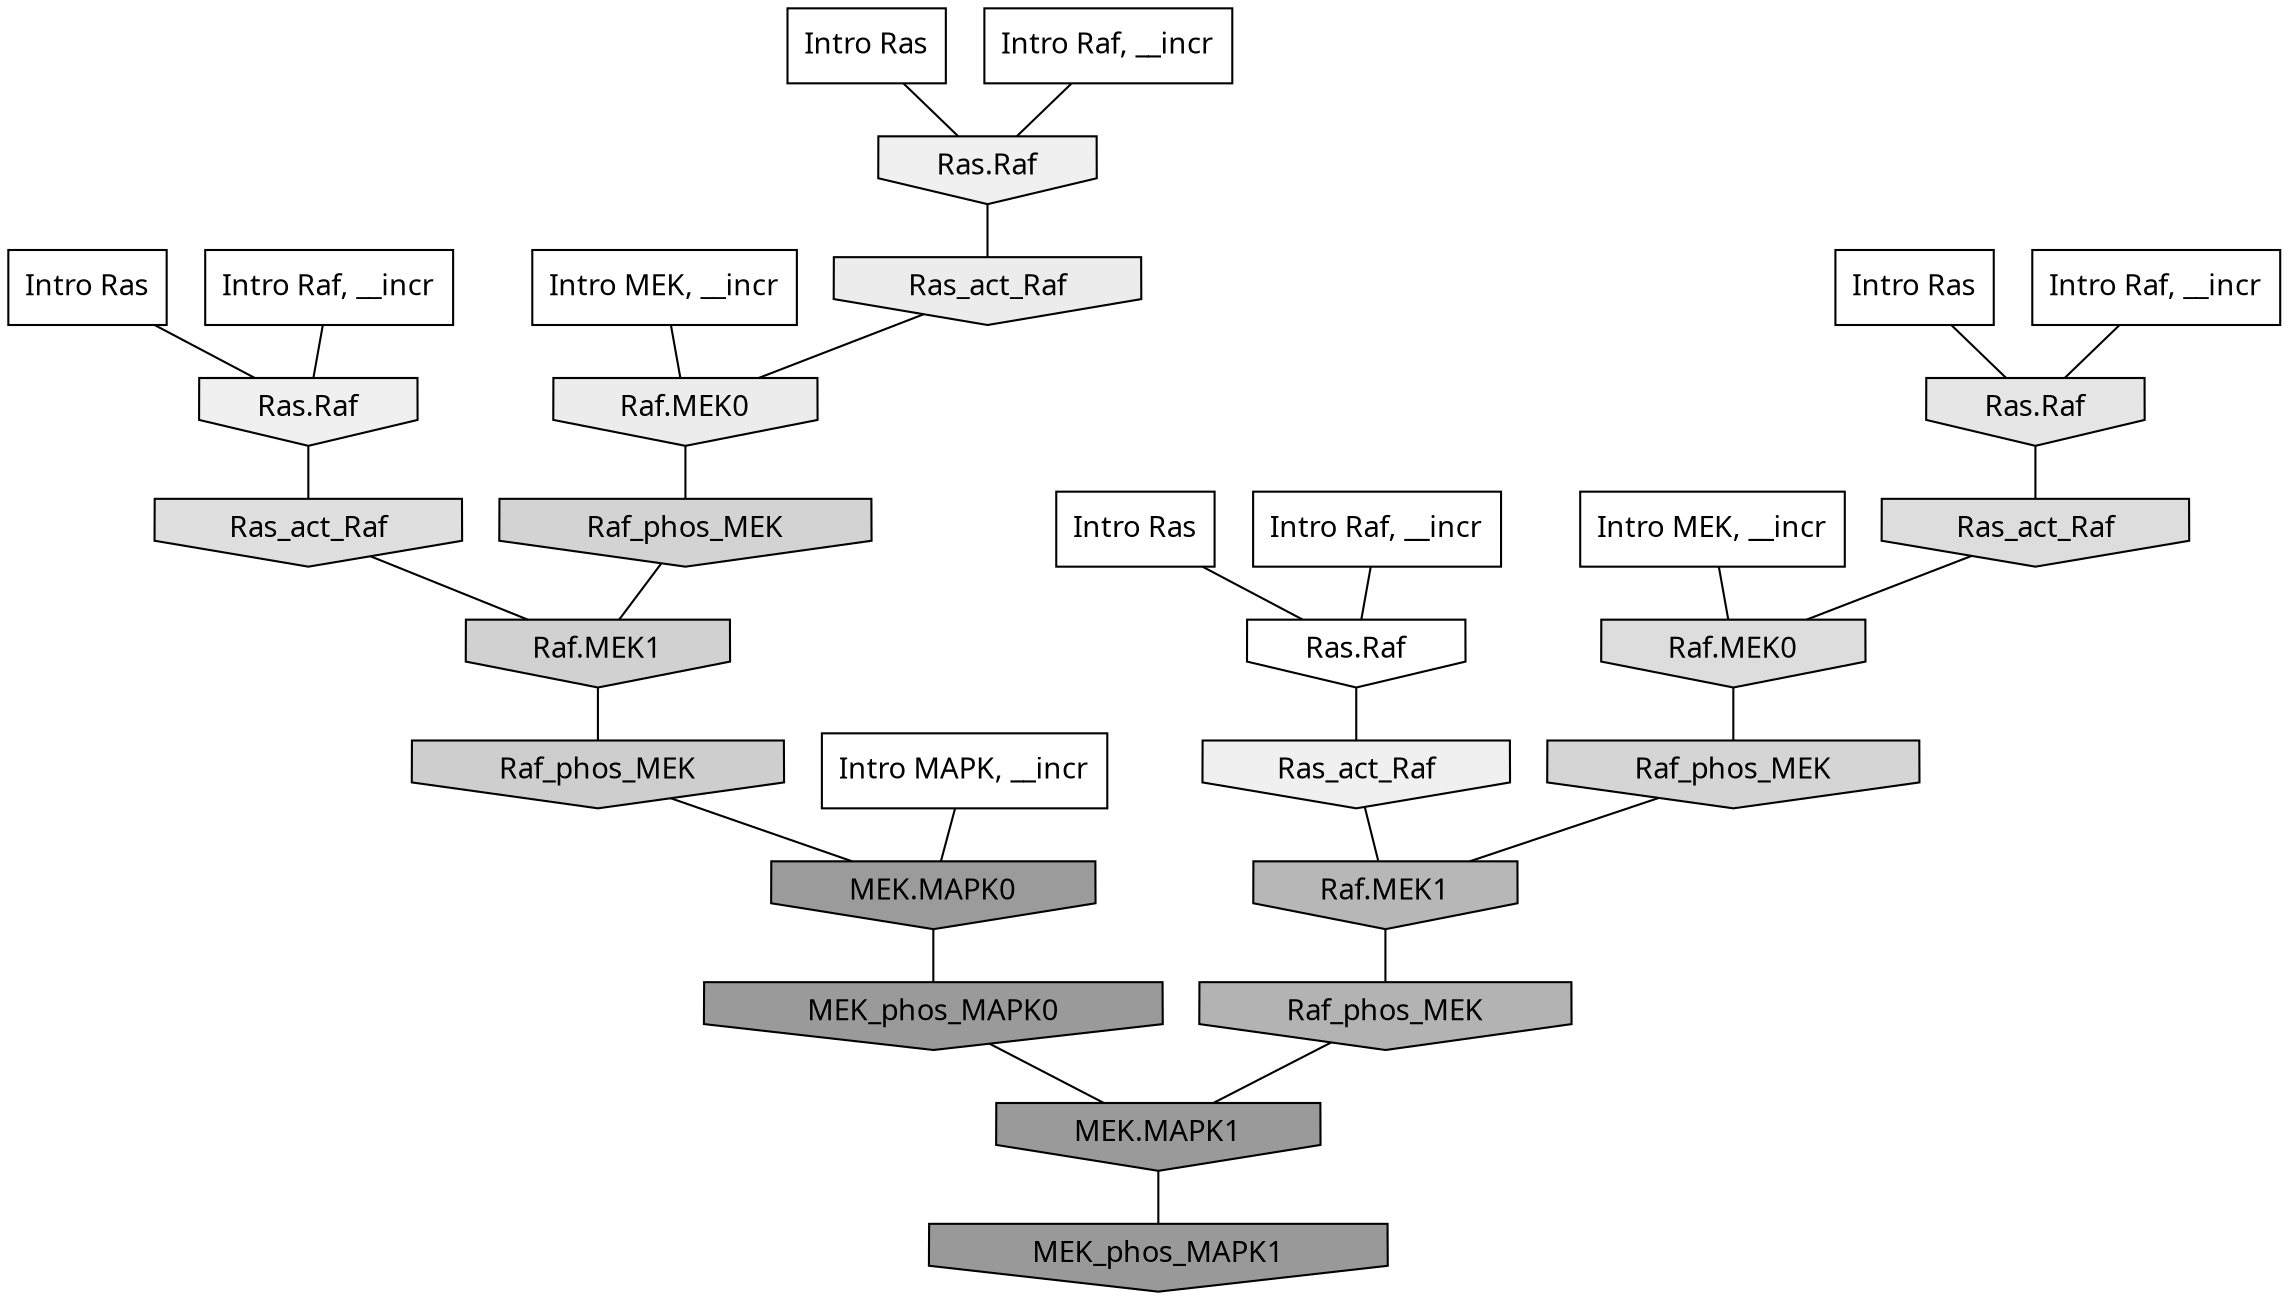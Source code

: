 digraph G{
  rankdir="TB";
  ranksep=0.30;
  node [fontname="CMU Serif"];
  edge [fontname="CMU Serif"];
  
  34 [label="Intro Ras", shape=rectangle, style=filled, fillcolor="0.000 0.000 1.000"]
  
  50 [label="Intro Ras", shape=rectangle, style=filled, fillcolor="0.000 0.000 1.000"]
  
  60 [label="Intro Ras", shape=rectangle, style=filled, fillcolor="0.000 0.000 1.000"]
  
  80 [label="Intro Ras", shape=rectangle, style=filled, fillcolor="0.000 0.000 1.000"]
  
  161 [label="Intro Raf, __incr", shape=rectangle, style=filled, fillcolor="0.000 0.000 1.000"]
  
  477 [label="Intro Raf, __incr", shape=rectangle, style=filled, fillcolor="0.000 0.000 1.000"]
  
  830 [label="Intro Raf, __incr", shape=rectangle, style=filled, fillcolor="0.000 0.000 1.000"]
  
  905 [label="Intro Raf, __incr", shape=rectangle, style=filled, fillcolor="0.000 0.000 1.000"]
  
  1404 [label="Intro MEK, __incr", shape=rectangle, style=filled, fillcolor="0.000 0.000 1.000"]
  
  1549 [label="Intro MEK, __incr", shape=rectangle, style=filled, fillcolor="0.000 0.000 1.000"]
  
  2191 [label="Intro MAPK, __incr", shape=rectangle, style=filled, fillcolor="0.000 0.000 1.000"]
  
  3250 [label="Ras.Raf", shape=invhouse, style=filled, fillcolor="0.000 0.000 1.000"]
  
  3784 [label="Ras.Raf", shape=invhouse, style=filled, fillcolor="0.000 0.000 0.941"]
  
  3795 [label="Ras.Raf", shape=invhouse, style=filled, fillcolor="0.000 0.000 0.940"]
  
  3809 [label="Ras_act_Raf", shape=invhouse, style=filled, fillcolor="0.000 0.000 0.938"]
  
  4050 [label="Ras_act_Raf", shape=invhouse, style=filled, fillcolor="0.000 0.000 0.923"]
  
  4052 [label="Raf.MEK0", shape=invhouse, style=filled, fillcolor="0.000 0.000 0.923"]
  
  4401 [label="Ras.Raf", shape=invhouse, style=filled, fillcolor="0.000 0.000 0.900"]
  
  4805 [label="Ras_act_Raf", shape=invhouse, style=filled, fillcolor="0.000 0.000 0.875"]
  
  4972 [label="Ras_act_Raf", shape=invhouse, style=filled, fillcolor="0.000 0.000 0.864"]
  
  4975 [label="Raf.MEK0", shape=invhouse, style=filled, fillcolor="0.000 0.000 0.864"]
  
  5509 [label="Raf_phos_MEK", shape=invhouse, style=filled, fillcolor="0.000 0.000 0.833"]
  
  5631 [label="Raf_phos_MEK", shape=invhouse, style=filled, fillcolor="0.000 0.000 0.825"]
  
  5796 [label="Raf.MEK1", shape=invhouse, style=filled, fillcolor="0.000 0.000 0.818"]
  
  6038 [label="Raf_phos_MEK", shape=invhouse, style=filled, fillcolor="0.000 0.000 0.805"]
  
  8628 [label="Raf.MEK1", shape=invhouse, style=filled, fillcolor="0.000 0.000 0.717"]
  
  9199 [label="Raf_phos_MEK", shape=invhouse, style=filled, fillcolor="0.000 0.000 0.700"]
  
  14468 [label="MEK.MAPK0", shape=invhouse, style=filled, fillcolor="0.000 0.000 0.608"]
  
  14789 [label="MEK_phos_MAPK0", shape=invhouse, style=filled, fillcolor="0.000 0.000 0.604"]
  
  14841 [label="MEK.MAPK1", shape=invhouse, style=filled, fillcolor="0.000 0.000 0.603"]
  
  15043 [label="MEK_phos_MAPK1", shape=invhouse, style=filled, fillcolor="0.000 0.000 0.600"]
  
  
  14841 -> 15043 [dir=none, color="0.000 0.000 0.000"] 
  14789 -> 14841 [dir=none, color="0.000 0.000 0.000"] 
  14468 -> 14789 [dir=none, color="0.000 0.000 0.000"] 
  9199 -> 14841 [dir=none, color="0.000 0.000 0.000"] 
  8628 -> 9199 [dir=none, color="0.000 0.000 0.000"] 
  6038 -> 14468 [dir=none, color="0.000 0.000 0.000"] 
  5796 -> 6038 [dir=none, color="0.000 0.000 0.000"] 
  5631 -> 5796 [dir=none, color="0.000 0.000 0.000"] 
  5509 -> 8628 [dir=none, color="0.000 0.000 0.000"] 
  4975 -> 5509 [dir=none, color="0.000 0.000 0.000"] 
  4972 -> 4975 [dir=none, color="0.000 0.000 0.000"] 
  4805 -> 5796 [dir=none, color="0.000 0.000 0.000"] 
  4401 -> 4972 [dir=none, color="0.000 0.000 0.000"] 
  4052 -> 5631 [dir=none, color="0.000 0.000 0.000"] 
  4050 -> 4052 [dir=none, color="0.000 0.000 0.000"] 
  3809 -> 8628 [dir=none, color="0.000 0.000 0.000"] 
  3795 -> 4805 [dir=none, color="0.000 0.000 0.000"] 
  3784 -> 4050 [dir=none, color="0.000 0.000 0.000"] 
  3250 -> 3809 [dir=none, color="0.000 0.000 0.000"] 
  2191 -> 14468 [dir=none, color="0.000 0.000 0.000"] 
  1549 -> 4975 [dir=none, color="0.000 0.000 0.000"] 
  1404 -> 4052 [dir=none, color="0.000 0.000 0.000"] 
  905 -> 3795 [dir=none, color="0.000 0.000 0.000"] 
  830 -> 3784 [dir=none, color="0.000 0.000 0.000"] 
  477 -> 4401 [dir=none, color="0.000 0.000 0.000"] 
  161 -> 3250 [dir=none, color="0.000 0.000 0.000"] 
  80 -> 3250 [dir=none, color="0.000 0.000 0.000"] 
  60 -> 3784 [dir=none, color="0.000 0.000 0.000"] 
  50 -> 4401 [dir=none, color="0.000 0.000 0.000"] 
  34 -> 3795 [dir=none, color="0.000 0.000 0.000"] 
  
  }
